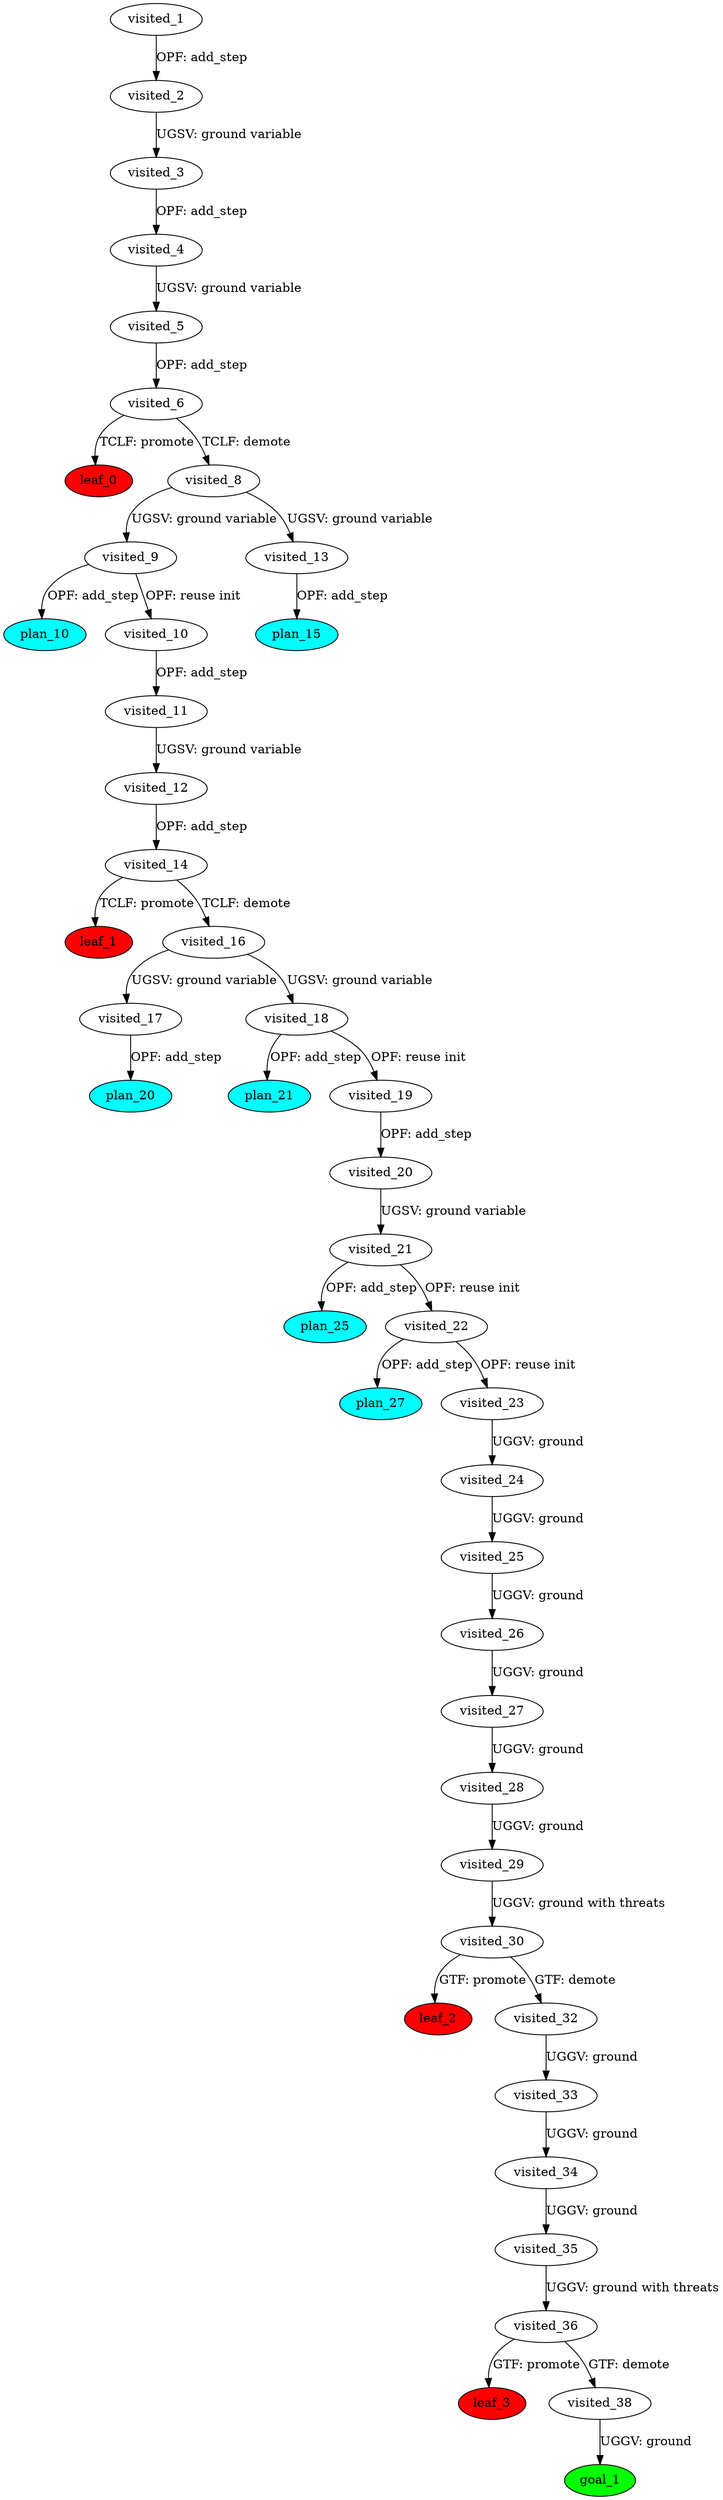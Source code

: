 digraph {
	"959a256d-43bf-85ca-d2d0-3e65d1364feb" [label=plan_0 fillcolor=cyan style=filled]
	"959a256d-43bf-85ca-d2d0-3e65d1364feb" [label=visited_1 fillcolor=white style=filled]
	"4c0729a3-3ed7-ac86-a2c4-768eaabc2704" [label=plan_1 fillcolor=cyan style=filled]
	"959a256d-43bf-85ca-d2d0-3e65d1364feb" -> "4c0729a3-3ed7-ac86-a2c4-768eaabc2704" [label="OPF: add_step"]
	"4c0729a3-3ed7-ac86-a2c4-768eaabc2704" [label=visited_2 fillcolor=white style=filled]
	"61092d6e-df9b-79f3-e1af-6e69d9b19c1a" [label=plan_2 fillcolor=cyan style=filled]
	"4c0729a3-3ed7-ac86-a2c4-768eaabc2704" -> "61092d6e-df9b-79f3-e1af-6e69d9b19c1a" [label="UGSV: ground variable"]
	"61092d6e-df9b-79f3-e1af-6e69d9b19c1a" [label=visited_3 fillcolor=white style=filled]
	"603ea0fe-de7c-8060-2233-9d1566831299" [label=plan_3 fillcolor=cyan style=filled]
	"61092d6e-df9b-79f3-e1af-6e69d9b19c1a" -> "603ea0fe-de7c-8060-2233-9d1566831299" [label="OPF: add_step"]
	"603ea0fe-de7c-8060-2233-9d1566831299" [label=visited_4 fillcolor=white style=filled]
	"15282649-d01e-f197-c2bc-82625bab985c" [label=plan_4 fillcolor=cyan style=filled]
	"603ea0fe-de7c-8060-2233-9d1566831299" -> "15282649-d01e-f197-c2bc-82625bab985c" [label="UGSV: ground variable"]
	"15282649-d01e-f197-c2bc-82625bab985c" [label=visited_5 fillcolor=white style=filled]
	"3a43b0dd-5b31-3046-8488-c51439e22f3a" [label=plan_5 fillcolor=cyan style=filled]
	"15282649-d01e-f197-c2bc-82625bab985c" -> "3a43b0dd-5b31-3046-8488-c51439e22f3a" [label="OPF: add_step"]
	"3a43b0dd-5b31-3046-8488-c51439e22f3a" [label=visited_6 fillcolor=white style=filled]
	"8dc797f2-95cf-a030-004e-8623ce8878cf" [label=plan_6 fillcolor=cyan style=filled]
	"3a43b0dd-5b31-3046-8488-c51439e22f3a" -> "8dc797f2-95cf-a030-004e-8623ce8878cf" [label="TCLF: promote"]
	"5b52c967-4c68-ccb9-b710-ebf415344cc1" [label=plan_7 fillcolor=cyan style=filled]
	"3a43b0dd-5b31-3046-8488-c51439e22f3a" -> "5b52c967-4c68-ccb9-b710-ebf415344cc1" [label="TCLF: demote"]
	"8dc797f2-95cf-a030-004e-8623ce8878cf" [label=visited_7 fillcolor=white style=filled]
	"8dc797f2-95cf-a030-004e-8623ce8878cf" [label=leaf_0 fillcolor=red style=filled]
	"5b52c967-4c68-ccb9-b710-ebf415344cc1" [label=visited_8 fillcolor=white style=filled]
	"b5359de3-7a03-ca40-0715-7a7287294eca" [label=plan_8 fillcolor=cyan style=filled]
	"5b52c967-4c68-ccb9-b710-ebf415344cc1" -> "b5359de3-7a03-ca40-0715-7a7287294eca" [label="UGSV: ground variable"]
	"67e4f31b-cc6c-7184-ed42-e1198b25adbe" [label=plan_9 fillcolor=cyan style=filled]
	"5b52c967-4c68-ccb9-b710-ebf415344cc1" -> "67e4f31b-cc6c-7184-ed42-e1198b25adbe" [label="UGSV: ground variable"]
	"b5359de3-7a03-ca40-0715-7a7287294eca" [label=visited_9 fillcolor=white style=filled]
	"d256feda-1da8-aae0-0c6e-eaa49f83dc88" [label=plan_10 fillcolor=cyan style=filled]
	"b5359de3-7a03-ca40-0715-7a7287294eca" -> "d256feda-1da8-aae0-0c6e-eaa49f83dc88" [label="OPF: add_step"]
	"10907525-efb8-c37b-e271-37c6913eeeb0" [label=plan_11 fillcolor=cyan style=filled]
	"b5359de3-7a03-ca40-0715-7a7287294eca" -> "10907525-efb8-c37b-e271-37c6913eeeb0" [label="OPF: reuse init"]
	"10907525-efb8-c37b-e271-37c6913eeeb0" [label=visited_10 fillcolor=white style=filled]
	"593e320d-1aac-15dc-e70a-be2c642c7bc2" [label=plan_12 fillcolor=cyan style=filled]
	"10907525-efb8-c37b-e271-37c6913eeeb0" -> "593e320d-1aac-15dc-e70a-be2c642c7bc2" [label="OPF: add_step"]
	"593e320d-1aac-15dc-e70a-be2c642c7bc2" [label=visited_11 fillcolor=white style=filled]
	"505759e5-b587-5869-1179-a98f5055c53d" [label=plan_13 fillcolor=cyan style=filled]
	"593e320d-1aac-15dc-e70a-be2c642c7bc2" -> "505759e5-b587-5869-1179-a98f5055c53d" [label="UGSV: ground variable"]
	"505759e5-b587-5869-1179-a98f5055c53d" [label=visited_12 fillcolor=white style=filled]
	"076f3077-2b6e-595e-7690-7377b22e19d5" [label=plan_14 fillcolor=cyan style=filled]
	"505759e5-b587-5869-1179-a98f5055c53d" -> "076f3077-2b6e-595e-7690-7377b22e19d5" [label="OPF: add_step"]
	"67e4f31b-cc6c-7184-ed42-e1198b25adbe" [label=visited_13 fillcolor=white style=filled]
	"1dca353a-b328-e803-0fd8-90f8f042ed77" [label=plan_15 fillcolor=cyan style=filled]
	"67e4f31b-cc6c-7184-ed42-e1198b25adbe" -> "1dca353a-b328-e803-0fd8-90f8f042ed77" [label="OPF: add_step"]
	"076f3077-2b6e-595e-7690-7377b22e19d5" [label=visited_14 fillcolor=white style=filled]
	"04f53441-a648-fc2c-cc63-6498b09678df" [label=plan_16 fillcolor=cyan style=filled]
	"076f3077-2b6e-595e-7690-7377b22e19d5" -> "04f53441-a648-fc2c-cc63-6498b09678df" [label="TCLF: promote"]
	"2d92823e-0d69-0dd6-ef85-954d48c583a9" [label=plan_17 fillcolor=cyan style=filled]
	"076f3077-2b6e-595e-7690-7377b22e19d5" -> "2d92823e-0d69-0dd6-ef85-954d48c583a9" [label="TCLF: demote"]
	"04f53441-a648-fc2c-cc63-6498b09678df" [label=visited_15 fillcolor=white style=filled]
	"04f53441-a648-fc2c-cc63-6498b09678df" [label=leaf_1 fillcolor=red style=filled]
	"2d92823e-0d69-0dd6-ef85-954d48c583a9" [label=visited_16 fillcolor=white style=filled]
	"1a0df36f-4e14-2339-2e3c-5d2e23719be5" [label=plan_18 fillcolor=cyan style=filled]
	"2d92823e-0d69-0dd6-ef85-954d48c583a9" -> "1a0df36f-4e14-2339-2e3c-5d2e23719be5" [label="UGSV: ground variable"]
	"56db4f01-ab26-afa8-be3c-8f98965d1f4e" [label=plan_19 fillcolor=cyan style=filled]
	"2d92823e-0d69-0dd6-ef85-954d48c583a9" -> "56db4f01-ab26-afa8-be3c-8f98965d1f4e" [label="UGSV: ground variable"]
	"1a0df36f-4e14-2339-2e3c-5d2e23719be5" [label=visited_17 fillcolor=white style=filled]
	"6a5ff044-6d34-d16b-b1af-2de68b257b48" [label=plan_20 fillcolor=cyan style=filled]
	"1a0df36f-4e14-2339-2e3c-5d2e23719be5" -> "6a5ff044-6d34-d16b-b1af-2de68b257b48" [label="OPF: add_step"]
	"56db4f01-ab26-afa8-be3c-8f98965d1f4e" [label=visited_18 fillcolor=white style=filled]
	"e19a57fe-9b90-b3ea-0c78-9b6fa4d877e6" [label=plan_21 fillcolor=cyan style=filled]
	"56db4f01-ab26-afa8-be3c-8f98965d1f4e" -> "e19a57fe-9b90-b3ea-0c78-9b6fa4d877e6" [label="OPF: add_step"]
	"3263fc18-f46f-3c05-3ad4-9fc009bfa99e" [label=plan_22 fillcolor=cyan style=filled]
	"56db4f01-ab26-afa8-be3c-8f98965d1f4e" -> "3263fc18-f46f-3c05-3ad4-9fc009bfa99e" [label="OPF: reuse init"]
	"3263fc18-f46f-3c05-3ad4-9fc009bfa99e" [label=visited_19 fillcolor=white style=filled]
	"444cfbec-2532-c5f7-9a2a-c7cdc886925d" [label=plan_23 fillcolor=cyan style=filled]
	"3263fc18-f46f-3c05-3ad4-9fc009bfa99e" -> "444cfbec-2532-c5f7-9a2a-c7cdc886925d" [label="OPF: add_step"]
	"444cfbec-2532-c5f7-9a2a-c7cdc886925d" [label=visited_20 fillcolor=white style=filled]
	"e62b4942-792a-4f5e-b274-0678d623a856" [label=plan_24 fillcolor=cyan style=filled]
	"444cfbec-2532-c5f7-9a2a-c7cdc886925d" -> "e62b4942-792a-4f5e-b274-0678d623a856" [label="UGSV: ground variable"]
	"e62b4942-792a-4f5e-b274-0678d623a856" [label=visited_21 fillcolor=white style=filled]
	"bea68606-c851-24b5-f40e-12b85aa7a23a" [label=plan_25 fillcolor=cyan style=filled]
	"e62b4942-792a-4f5e-b274-0678d623a856" -> "bea68606-c851-24b5-f40e-12b85aa7a23a" [label="OPF: add_step"]
	"9ab4a8b3-a6f6-4420-774c-b3e079fa9124" [label=plan_26 fillcolor=cyan style=filled]
	"e62b4942-792a-4f5e-b274-0678d623a856" -> "9ab4a8b3-a6f6-4420-774c-b3e079fa9124" [label="OPF: reuse init"]
	"9ab4a8b3-a6f6-4420-774c-b3e079fa9124" [label=visited_22 fillcolor=white style=filled]
	"c5105f30-6e1d-68a8-cc8b-3cb7e4ea1dbf" [label=plan_27 fillcolor=cyan style=filled]
	"9ab4a8b3-a6f6-4420-774c-b3e079fa9124" -> "c5105f30-6e1d-68a8-cc8b-3cb7e4ea1dbf" [label="OPF: add_step"]
	"79eab185-8bdc-5fdd-7645-a0645799f72c" [label=plan_28 fillcolor=cyan style=filled]
	"9ab4a8b3-a6f6-4420-774c-b3e079fa9124" -> "79eab185-8bdc-5fdd-7645-a0645799f72c" [label="OPF: reuse init"]
	"79eab185-8bdc-5fdd-7645-a0645799f72c" [label=visited_23 fillcolor=white style=filled]
	"7e7bda12-e66c-5361-8911-4e03f6316ca0" [label=plan_29 fillcolor=cyan style=filled]
	"79eab185-8bdc-5fdd-7645-a0645799f72c" -> "7e7bda12-e66c-5361-8911-4e03f6316ca0" [label="UGGV: ground"]
	"7e7bda12-e66c-5361-8911-4e03f6316ca0" [label=visited_24 fillcolor=white style=filled]
	"029ed9cf-5b63-cc91-b907-061624ca46d5" [label=plan_30 fillcolor=cyan style=filled]
	"7e7bda12-e66c-5361-8911-4e03f6316ca0" -> "029ed9cf-5b63-cc91-b907-061624ca46d5" [label="UGGV: ground"]
	"029ed9cf-5b63-cc91-b907-061624ca46d5" [label=visited_25 fillcolor=white style=filled]
	"173bdcca-6ef6-2d1b-a4bb-51bc2f7db53e" [label=plan_31 fillcolor=cyan style=filled]
	"029ed9cf-5b63-cc91-b907-061624ca46d5" -> "173bdcca-6ef6-2d1b-a4bb-51bc2f7db53e" [label="UGGV: ground"]
	"173bdcca-6ef6-2d1b-a4bb-51bc2f7db53e" [label=visited_26 fillcolor=white style=filled]
	"a1ac1cc0-832a-89ad-afd2-acdf2d0ea64d" [label=plan_32 fillcolor=cyan style=filled]
	"173bdcca-6ef6-2d1b-a4bb-51bc2f7db53e" -> "a1ac1cc0-832a-89ad-afd2-acdf2d0ea64d" [label="UGGV: ground"]
	"a1ac1cc0-832a-89ad-afd2-acdf2d0ea64d" [label=visited_27 fillcolor=white style=filled]
	"b0d23c9b-373e-9e0e-aaad-db41942bfa6c" [label=plan_33 fillcolor=cyan style=filled]
	"a1ac1cc0-832a-89ad-afd2-acdf2d0ea64d" -> "b0d23c9b-373e-9e0e-aaad-db41942bfa6c" [label="UGGV: ground"]
	"b0d23c9b-373e-9e0e-aaad-db41942bfa6c" [label=visited_28 fillcolor=white style=filled]
	"629692a6-22e0-841d-996a-f42447c35196" [label=plan_34 fillcolor=cyan style=filled]
	"b0d23c9b-373e-9e0e-aaad-db41942bfa6c" -> "629692a6-22e0-841d-996a-f42447c35196" [label="UGGV: ground"]
	"629692a6-22e0-841d-996a-f42447c35196" [label=visited_29 fillcolor=white style=filled]
	"1d77e8c4-8700-a6db-ed6c-cd14373dae0a" [label=plan_35 fillcolor=cyan style=filled]
	"629692a6-22e0-841d-996a-f42447c35196" -> "1d77e8c4-8700-a6db-ed6c-cd14373dae0a" [label="UGGV: ground with threats"]
	"1d77e8c4-8700-a6db-ed6c-cd14373dae0a" [label=visited_30 fillcolor=white style=filled]
	"13f267a4-86f1-739f-48bb-0083505260eb" [label=plan_36 fillcolor=cyan style=filled]
	"1d77e8c4-8700-a6db-ed6c-cd14373dae0a" -> "13f267a4-86f1-739f-48bb-0083505260eb" [label="GTF: promote"]
	"00aac5ae-5d80-0847-b54e-3f0e3e538b25" [label=plan_37 fillcolor=cyan style=filled]
	"1d77e8c4-8700-a6db-ed6c-cd14373dae0a" -> "00aac5ae-5d80-0847-b54e-3f0e3e538b25" [label="GTF: demote"]
	"13f267a4-86f1-739f-48bb-0083505260eb" [label=visited_31 fillcolor=white style=filled]
	"13f267a4-86f1-739f-48bb-0083505260eb" [label=leaf_2 fillcolor=red style=filled]
	"00aac5ae-5d80-0847-b54e-3f0e3e538b25" [label=visited_32 fillcolor=white style=filled]
	"dc695a47-74da-537d-73cb-2d72df1698b5" [label=plan_38 fillcolor=cyan style=filled]
	"00aac5ae-5d80-0847-b54e-3f0e3e538b25" -> "dc695a47-74da-537d-73cb-2d72df1698b5" [label="UGGV: ground"]
	"dc695a47-74da-537d-73cb-2d72df1698b5" [label=visited_33 fillcolor=white style=filled]
	"1e6845b7-5bcf-45aa-c941-1c472da1d30d" [label=plan_39 fillcolor=cyan style=filled]
	"dc695a47-74da-537d-73cb-2d72df1698b5" -> "1e6845b7-5bcf-45aa-c941-1c472da1d30d" [label="UGGV: ground"]
	"1e6845b7-5bcf-45aa-c941-1c472da1d30d" [label=visited_34 fillcolor=white style=filled]
	"44b53138-2865-6fe8-8583-f3089e413869" [label=plan_40 fillcolor=cyan style=filled]
	"1e6845b7-5bcf-45aa-c941-1c472da1d30d" -> "44b53138-2865-6fe8-8583-f3089e413869" [label="UGGV: ground"]
	"44b53138-2865-6fe8-8583-f3089e413869" [label=visited_35 fillcolor=white style=filled]
	"6811ae71-1415-2f1c-ea0d-b3ade5aec13f" [label=plan_41 fillcolor=cyan style=filled]
	"44b53138-2865-6fe8-8583-f3089e413869" -> "6811ae71-1415-2f1c-ea0d-b3ade5aec13f" [label="UGGV: ground with threats"]
	"6811ae71-1415-2f1c-ea0d-b3ade5aec13f" [label=visited_36 fillcolor=white style=filled]
	"bdf1da66-043e-6abe-9a79-188085cbad92" [label=plan_42 fillcolor=cyan style=filled]
	"6811ae71-1415-2f1c-ea0d-b3ade5aec13f" -> "bdf1da66-043e-6abe-9a79-188085cbad92" [label="GTF: promote"]
	"b025cad1-b7a0-c7ab-2e93-1eedeba88b25" [label=plan_43 fillcolor=cyan style=filled]
	"6811ae71-1415-2f1c-ea0d-b3ade5aec13f" -> "b025cad1-b7a0-c7ab-2e93-1eedeba88b25" [label="GTF: demote"]
	"bdf1da66-043e-6abe-9a79-188085cbad92" [label=visited_37 fillcolor=white style=filled]
	"bdf1da66-043e-6abe-9a79-188085cbad92" [label=leaf_3 fillcolor=red style=filled]
	"b025cad1-b7a0-c7ab-2e93-1eedeba88b25" [label=visited_38 fillcolor=white style=filled]
	"e00638bc-25c5-6607-7966-385718f6f932" [label=plan_44 fillcolor=cyan style=filled]
	"b025cad1-b7a0-c7ab-2e93-1eedeba88b25" -> "e00638bc-25c5-6607-7966-385718f6f932" [label="UGGV: ground"]
	"e00638bc-25c5-6607-7966-385718f6f932" [label=visited_39 fillcolor=white style=filled]
	"e00638bc-25c5-6607-7966-385718f6f932" [label=goal_1 fillcolor=green style=filled]
}
